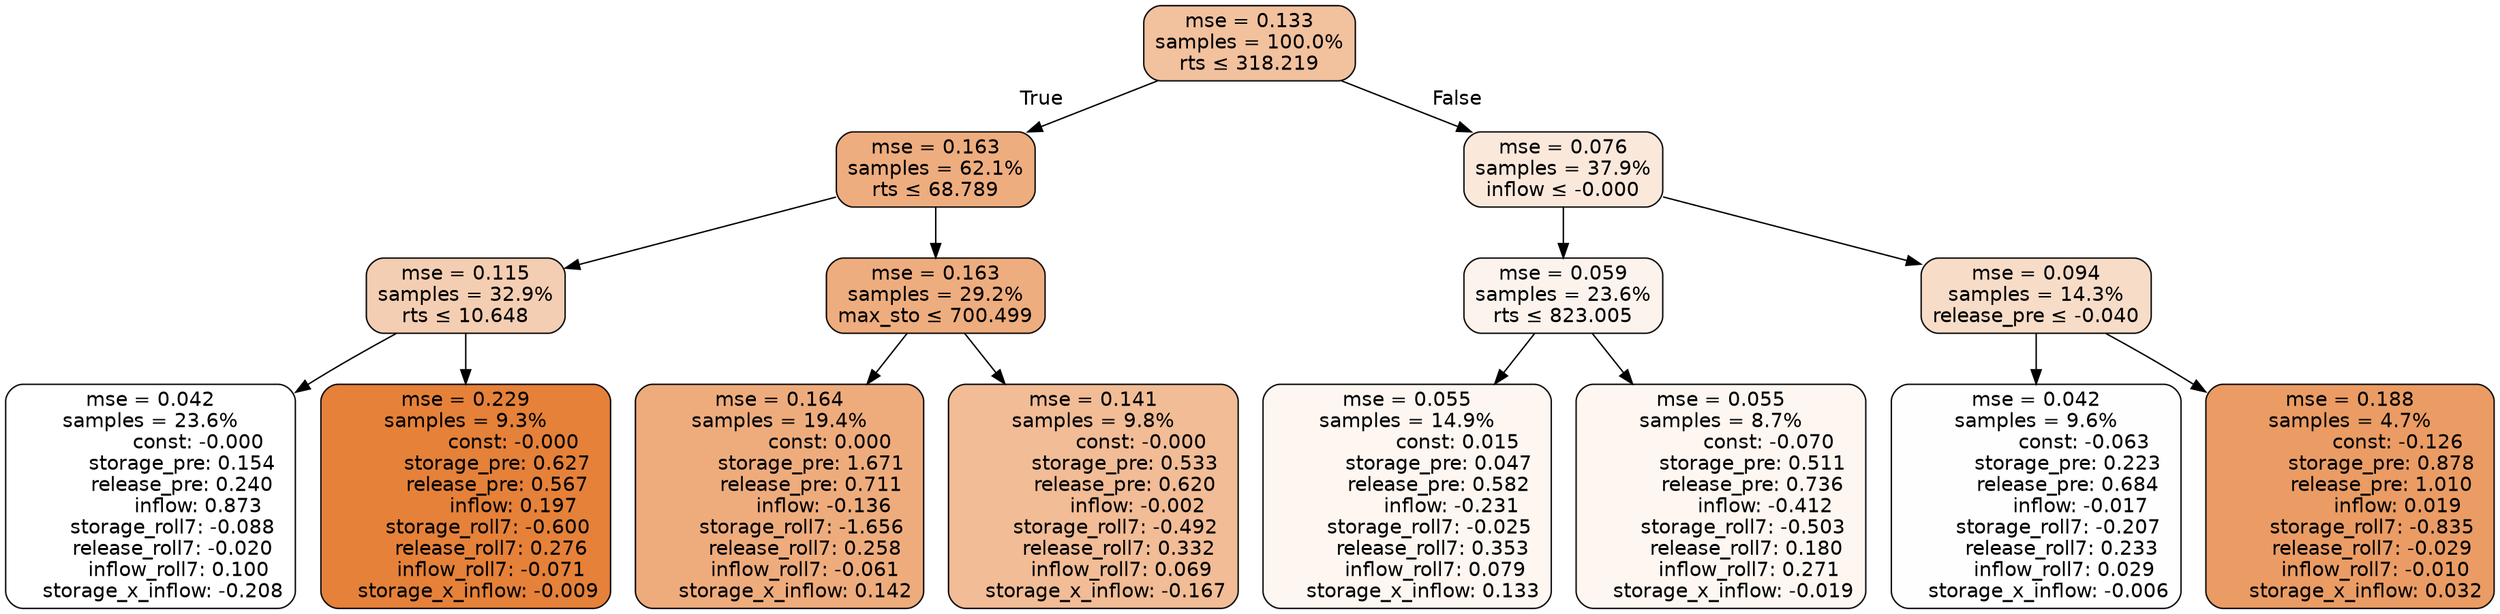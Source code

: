 digraph tree {
bgcolor="transparent"
node [shape=rectangle, style="filled, rounded", color="black", fontname=helvetica] ;
edge [fontname=helvetica] ;
	"0" [label="mse = 0.133
samples = 100.0%
rts &le; 318.219", fillcolor="#f2c19e"]
	"1" [label="mse = 0.163
samples = 62.1%
rts &le; 68.789", fillcolor="#eead7f"]
	"2" [label="mse = 0.115
samples = 32.9%
rts &le; 10.648", fillcolor="#f4ceb2"]
	"3" [label="mse = 0.042
samples = 23.6%
               const: -0.000
          storage_pre: 0.154
          release_pre: 0.240
               inflow: 0.873
       storage_roll7: -0.088
       release_roll7: -0.020
         inflow_roll7: 0.100
    storage_x_inflow: -0.208", fillcolor="#ffffff"]
	"4" [label="mse = 0.229
samples = 9.3%
               const: -0.000
          storage_pre: 0.627
          release_pre: 0.567
               inflow: 0.197
       storage_roll7: -0.600
        release_roll7: 0.276
        inflow_roll7: -0.071
    storage_x_inflow: -0.009", fillcolor="#e58139"]
	"5" [label="mse = 0.163
samples = 29.2%
max_sto &le; 700.499", fillcolor="#eead7e"]
	"6" [label="mse = 0.164
samples = 19.4%
                const: 0.000
          storage_pre: 1.671
          release_pre: 0.711
              inflow: -0.136
       storage_roll7: -1.656
        release_roll7: 0.258
        inflow_roll7: -0.061
     storage_x_inflow: 0.142", fillcolor="#eeac7d"]
	"7" [label="mse = 0.141
samples = 9.8%
               const: -0.000
          storage_pre: 0.533
          release_pre: 0.620
              inflow: -0.002
       storage_roll7: -0.492
        release_roll7: 0.332
         inflow_roll7: 0.069
    storage_x_inflow: -0.167", fillcolor="#f1bc96"]
	"8" [label="mse = 0.076
samples = 37.9%
inflow &le; -0.000", fillcolor="#fae8db"]
	"9" [label="mse = 0.059
samples = 23.6%
rts &le; 823.005", fillcolor="#fcf3ed"]
	"10" [label="mse = 0.055
samples = 14.9%
                const: 0.015
          storage_pre: 0.047
          release_pre: 0.582
              inflow: -0.231
       storage_roll7: -0.025
        release_roll7: 0.353
         inflow_roll7: 0.079
     storage_x_inflow: 0.133", fillcolor="#fdf6f1"]
	"11" [label="mse = 0.055
samples = 8.7%
               const: -0.070
          storage_pre: 0.511
          release_pre: 0.736
              inflow: -0.412
       storage_roll7: -0.503
        release_roll7: 0.180
         inflow_roll7: 0.271
    storage_x_inflow: -0.019", fillcolor="#fdf6f1"]
	"12" [label="mse = 0.094
samples = 14.3%
release_pre &le; -0.040", fillcolor="#f7dcc8"]
	"13" [label="mse = 0.042
samples = 9.6%
               const: -0.063
          storage_pre: 0.223
          release_pre: 0.684
              inflow: -0.017
       storage_roll7: -0.207
        release_roll7: 0.233
         inflow_roll7: 0.029
    storage_x_inflow: -0.006", fillcolor="#fefefe"]
	"14" [label="mse = 0.188
samples = 4.7%
               const: -0.126
          storage_pre: 0.878
          release_pre: 1.010
               inflow: 0.019
       storage_roll7: -0.835
       release_roll7: -0.029
        inflow_roll7: -0.010
     storage_x_inflow: 0.032", fillcolor="#ea9c64"]

	"0" -> "1" [labeldistance=2.5, labelangle=45, headlabel="True"]
	"1" -> "2"
	"2" -> "3"
	"2" -> "4"
	"1" -> "5"
	"5" -> "6"
	"5" -> "7"
	"0" -> "8" [labeldistance=2.5, labelangle=-45, headlabel="False"]
	"8" -> "9"
	"9" -> "10"
	"9" -> "11"
	"8" -> "12"
	"12" -> "13"
	"12" -> "14"
}